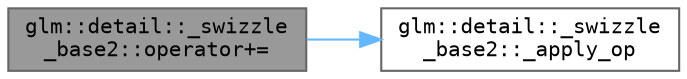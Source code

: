 digraph "glm::detail::_swizzle_base2::operator+="
{
 // LATEX_PDF_SIZE
  bgcolor="transparent";
  edge [fontname=Terminal,fontsize=10,labelfontname=Helvetica,labelfontsize=10];
  node [fontname=Terminal,fontsize=10,shape=box,height=0.2,width=0.4];
  rankdir="LR";
  Node1 [label="glm::detail::_swizzle\l_base2::operator+=",height=0.2,width=0.4,color="gray40", fillcolor="grey60", style="filled", fontcolor="black",tooltip=" "];
  Node1 -> Node2 [color="steelblue1",style="solid"];
  Node2 [label="glm::detail::_swizzle\l_base2::_apply_op",height=0.2,width=0.4,color="grey40", fillcolor="white", style="filled",URL="$structglm_1_1detail_1_1__swizzle__base2.html#a8ad0a11ec5905f2a33e42dbbadd57b0d",tooltip=" "];
}
